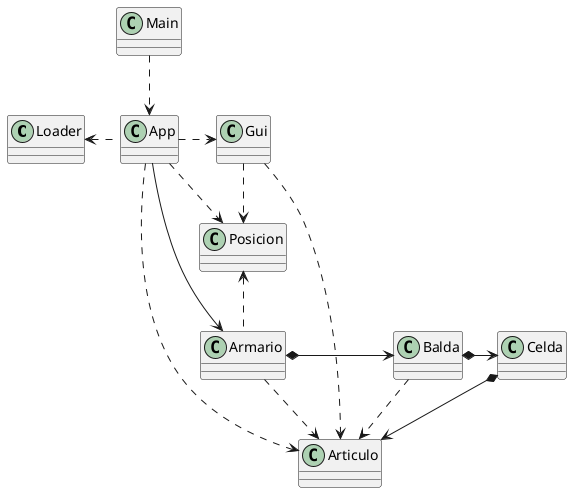 @startuml
class Loader {
}
class Armario {
}
class App {
}
class Articulo {
}
class Gui {
}
class Balda {
}
class Celda {
}
class Main {
}
class Posicion {
}

Main .down.> App
App -down-> Armario
App .left.> Loader
App .right.> Gui
Armario *-> Balda
Balda *-> Celda
Celda *-down-> Articulo
Armario .up.> Posicion
Armario .down.> Articulo
Gui .down.> Posicion
Gui .down.> Articulo
Balda ..> Articulo
App ..> Posicion
App ..> Articulo

@enduml